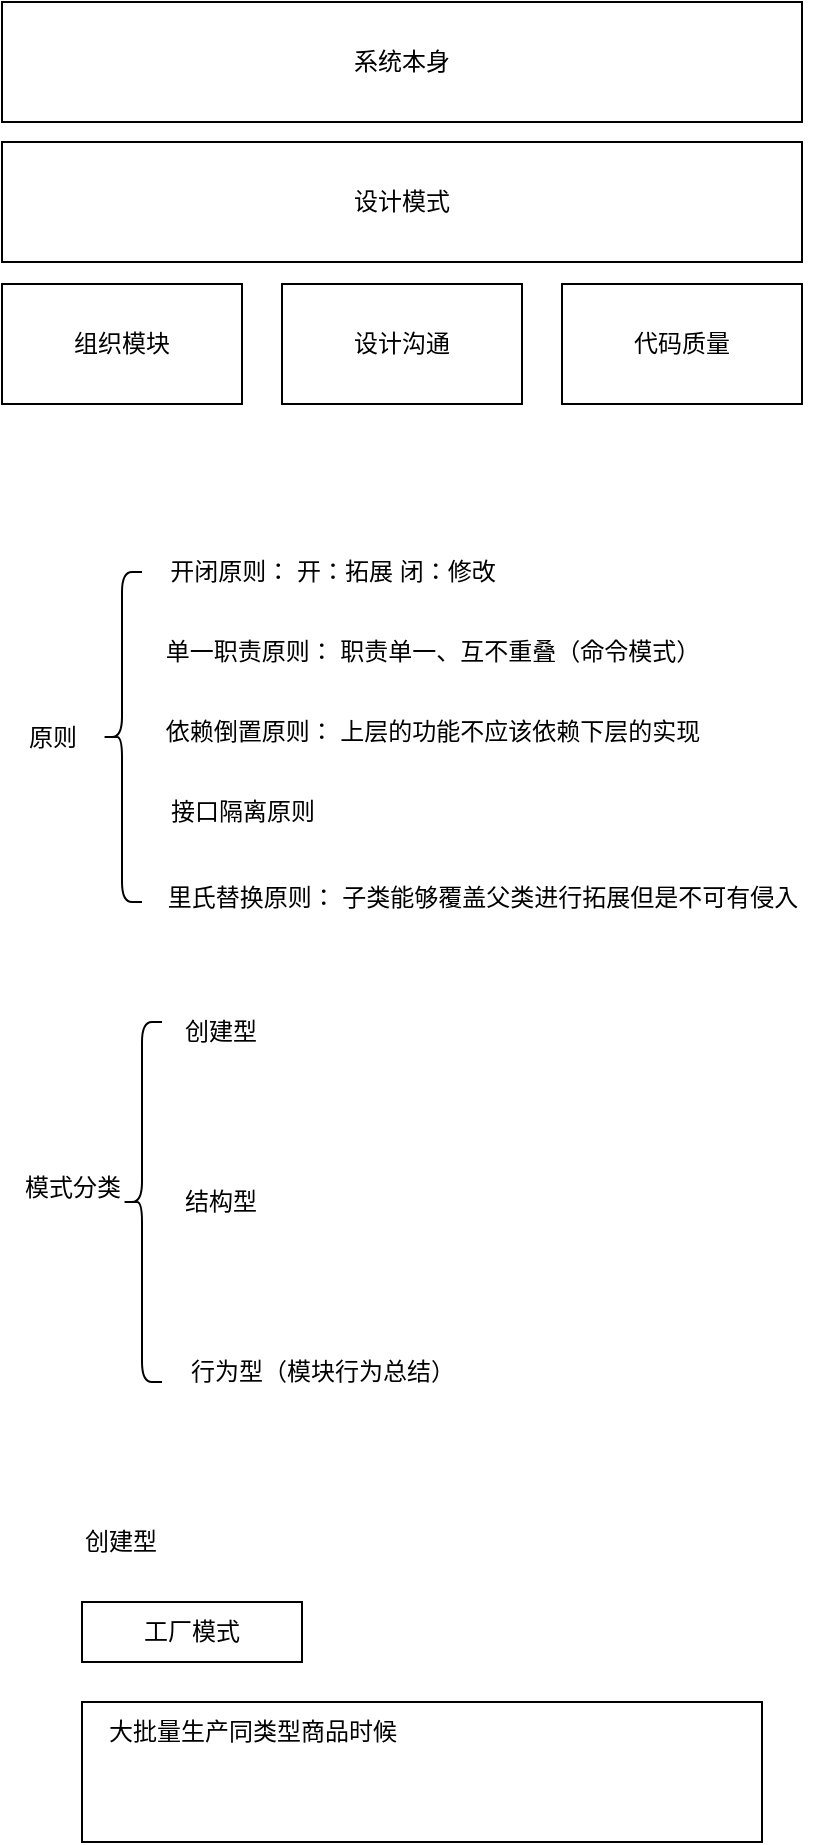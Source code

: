 <mxfile>
    <diagram id="daZ4oOylVfypb_K9GJ_-" name="第 1 页">
        <mxGraphModel dx="773" dy="569" grid="1" gridSize="10" guides="1" tooltips="1" connect="1" arrows="1" fold="1" page="1" pageScale="1" pageWidth="1920" pageHeight="1200" math="0" shadow="0">
            <root>
                <mxCell id="0"/>
                <mxCell id="1" parent="0"/>
                <mxCell id="2" value="原则" style="text;html=1;align=center;verticalAlign=middle;resizable=0;points=[];autosize=1;strokeColor=none;fillColor=none;" vertex="1" parent="1">
                    <mxGeometry x="40" y="392.5" width="50" height="30" as="geometry"/>
                </mxCell>
                <mxCell id="3" value="" style="shape=curlyBracket;whiteSpace=wrap;html=1;rounded=1;labelPosition=left;verticalLabelPosition=middle;align=right;verticalAlign=middle;" vertex="1" parent="1">
                    <mxGeometry x="90" y="325" width="20" height="165" as="geometry"/>
                </mxCell>
                <mxCell id="5" value="开闭原则： 开：拓展 闭：修改" style="text;html=1;align=center;verticalAlign=middle;resizable=0;points=[];autosize=1;strokeColor=none;fillColor=none;" vertex="1" parent="1">
                    <mxGeometry x="110" y="310" width="190" height="30" as="geometry"/>
                </mxCell>
                <mxCell id="6" value="单一职责原则： 职责单一、互不重叠（命令模式）" style="text;html=1;align=center;verticalAlign=middle;resizable=0;points=[];autosize=1;strokeColor=none;fillColor=none;" vertex="1" parent="1">
                    <mxGeometry x="110" y="350" width="290" height="30" as="geometry"/>
                </mxCell>
                <mxCell id="7" value="依赖倒置原则： 上层的功能不应该依赖下层的实现" style="text;html=1;align=center;verticalAlign=middle;resizable=0;points=[];autosize=1;strokeColor=none;fillColor=none;" vertex="1" parent="1">
                    <mxGeometry x="110" y="390" width="290" height="30" as="geometry"/>
                </mxCell>
                <mxCell id="8" value="接口隔离原则" style="text;html=1;align=center;verticalAlign=middle;resizable=0;points=[];autosize=1;strokeColor=none;fillColor=none;" vertex="1" parent="1">
                    <mxGeometry x="110" y="430" width="100" height="30" as="geometry"/>
                </mxCell>
                <mxCell id="9" value="里氏替换原则： 子类能够覆盖父类进行拓展但是不可有侵入" style="text;html=1;align=center;verticalAlign=middle;resizable=0;points=[];autosize=1;strokeColor=none;fillColor=none;" vertex="1" parent="1">
                    <mxGeometry x="110" y="472.5" width="340" height="30" as="geometry"/>
                </mxCell>
                <mxCell id="10" value="" style="shape=curlyBracket;whiteSpace=wrap;html=1;rounded=1;labelPosition=left;verticalLabelPosition=middle;align=right;verticalAlign=middle;" vertex="1" parent="1">
                    <mxGeometry x="100" y="550" width="20" height="180" as="geometry"/>
                </mxCell>
                <mxCell id="11" value="模式分类" style="text;html=1;align=center;verticalAlign=middle;resizable=0;points=[];autosize=1;strokeColor=none;fillColor=none;" vertex="1" parent="1">
                    <mxGeometry x="40" y="618" width="70" height="30" as="geometry"/>
                </mxCell>
                <mxCell id="12" value="创建型" style="text;html=1;align=center;verticalAlign=middle;resizable=0;points=[];autosize=1;strokeColor=none;fillColor=none;" vertex="1" parent="1">
                    <mxGeometry x="119" y="540" width="60" height="30" as="geometry"/>
                </mxCell>
                <mxCell id="13" value="结构型" style="text;html=1;align=center;verticalAlign=middle;resizable=0;points=[];autosize=1;strokeColor=none;fillColor=none;" vertex="1" parent="1">
                    <mxGeometry x="119" y="625" width="60" height="30" as="geometry"/>
                </mxCell>
                <mxCell id="14" value="行为型（模块行为总结）" style="text;html=1;align=center;verticalAlign=middle;resizable=0;points=[];autosize=1;strokeColor=none;fillColor=none;" vertex="1" parent="1">
                    <mxGeometry x="120" y="710" width="160" height="30" as="geometry"/>
                </mxCell>
                <mxCell id="15" value="组织模块" style="whiteSpace=wrap;html=1;" vertex="1" parent="1">
                    <mxGeometry x="40" y="181" width="120" height="60" as="geometry"/>
                </mxCell>
                <mxCell id="16" value="设计沟通" style="whiteSpace=wrap;html=1;" vertex="1" parent="1">
                    <mxGeometry x="180" y="181" width="120" height="60" as="geometry"/>
                </mxCell>
                <mxCell id="17" value="代码质量" style="whiteSpace=wrap;html=1;" vertex="1" parent="1">
                    <mxGeometry x="320" y="181" width="120" height="60" as="geometry"/>
                </mxCell>
                <mxCell id="18" value="系统本身" style="whiteSpace=wrap;html=1;" vertex="1" parent="1">
                    <mxGeometry x="40" y="40" width="400" height="60" as="geometry"/>
                </mxCell>
                <mxCell id="19" value="设计模式" style="whiteSpace=wrap;html=1;" vertex="1" parent="1">
                    <mxGeometry x="40" y="110" width="400" height="60" as="geometry"/>
                </mxCell>
                <mxCell id="20" value="创建型" style="text;html=1;align=center;verticalAlign=middle;resizable=0;points=[];autosize=1;strokeColor=none;fillColor=none;" vertex="1" parent="1">
                    <mxGeometry x="69" y="795" width="60" height="30" as="geometry"/>
                </mxCell>
                <mxCell id="21" value="工厂模式" style="whiteSpace=wrap;html=1;" vertex="1" parent="1">
                    <mxGeometry x="80" y="840" width="110" height="30" as="geometry"/>
                </mxCell>
                <mxCell id="22" value="" style="whiteSpace=wrap;html=1;" vertex="1" parent="1">
                    <mxGeometry x="80" y="890" width="340" height="70" as="geometry"/>
                </mxCell>
                <mxCell id="23" value="大批量生产同类型商品时候" style="text;html=1;align=center;verticalAlign=middle;resizable=0;points=[];autosize=1;strokeColor=none;fillColor=none;" vertex="1" parent="1">
                    <mxGeometry x="80" y="890" width="170" height="30" as="geometry"/>
                </mxCell>
            </root>
        </mxGraphModel>
    </diagram>
</mxfile>